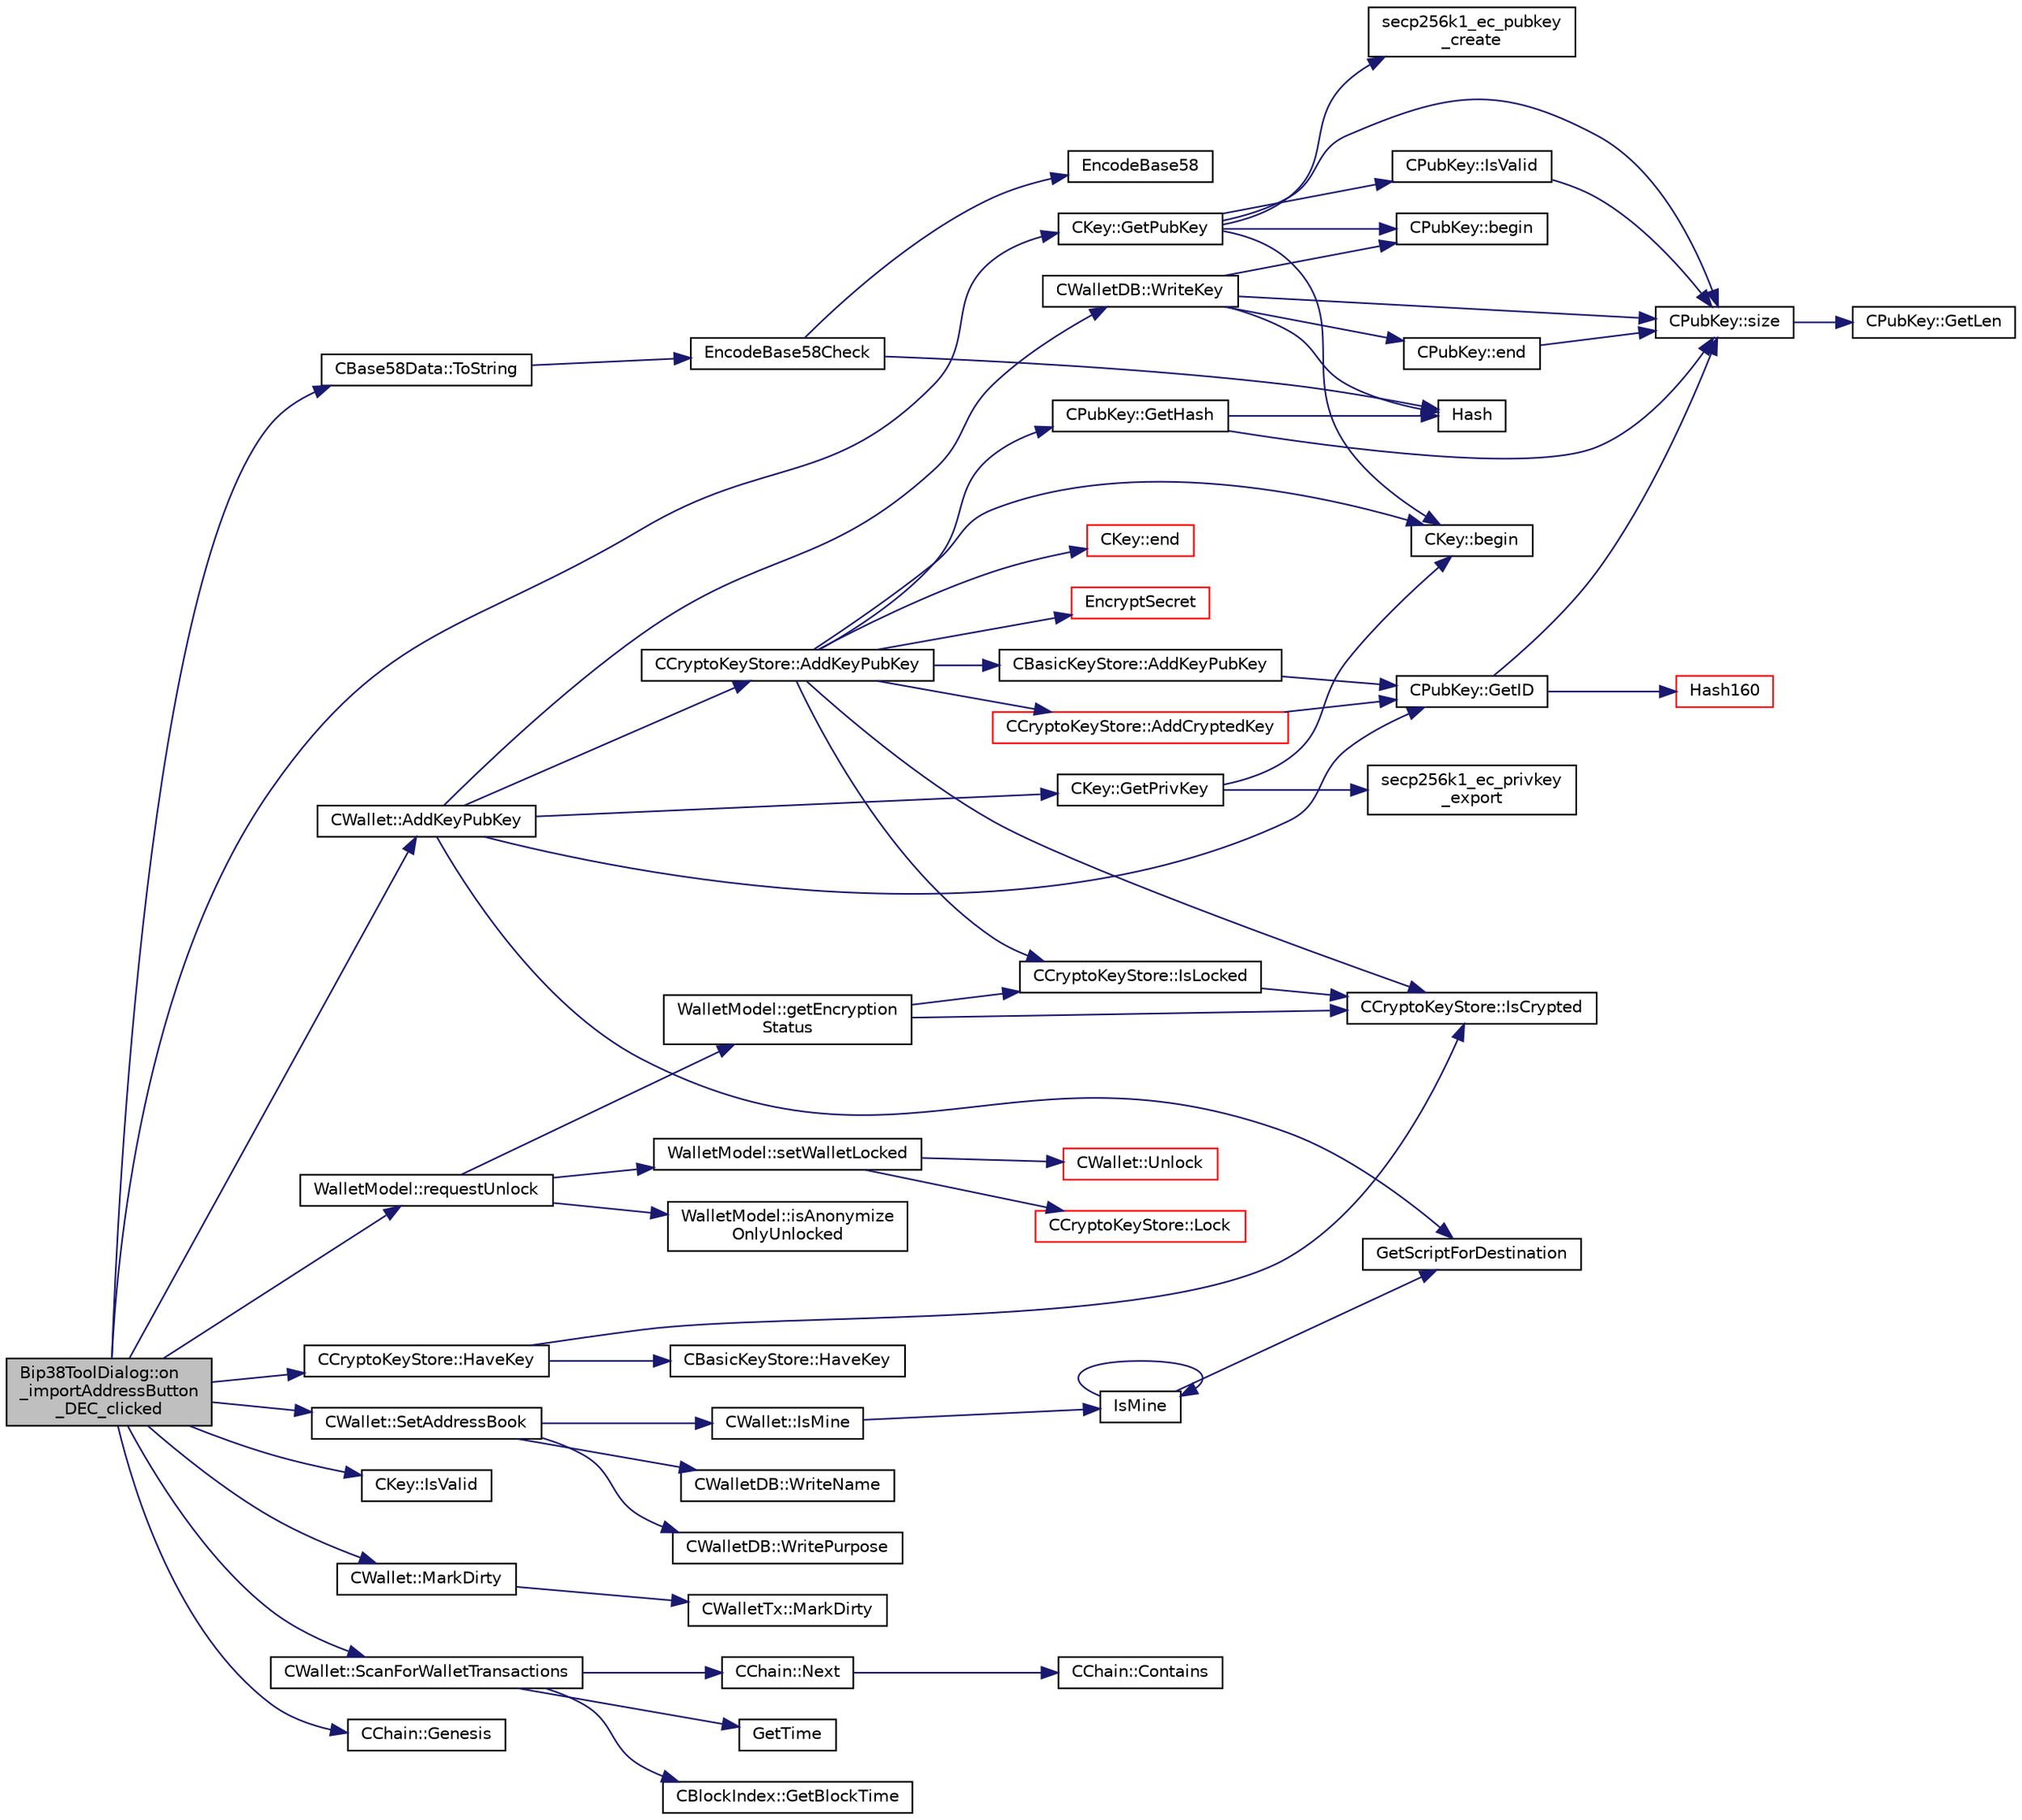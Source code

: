 digraph "Bip38ToolDialog::on_importAddressButton_DEC_clicked"
{
  edge [fontname="Helvetica",fontsize="10",labelfontname="Helvetica",labelfontsize="10"];
  node [fontname="Helvetica",fontsize="10",shape=record];
  rankdir="LR";
  Node118 [label="Bip38ToolDialog::on\l_importAddressButton\l_DEC_clicked",height=0.2,width=0.4,color="black", fillcolor="grey75", style="filled", fontcolor="black"];
  Node118 -> Node119 [color="midnightblue",fontsize="10",style="solid",fontname="Helvetica"];
  Node119 [label="WalletModel::requestUnlock",height=0.2,width=0.4,color="black", fillcolor="white", style="filled",URL="$class_wallet_model.html#a9ad552f7942cd22f7a1cd0803b179f06"];
  Node119 -> Node120 [color="midnightblue",fontsize="10",style="solid",fontname="Helvetica"];
  Node120 [label="WalletModel::getEncryption\lStatus",height=0.2,width=0.4,color="black", fillcolor="white", style="filled",URL="$class_wallet_model.html#aa89632d2019414f2ab85674cd4d01398"];
  Node120 -> Node121 [color="midnightblue",fontsize="10",style="solid",fontname="Helvetica"];
  Node121 [label="CCryptoKeyStore::IsCrypted",height=0.2,width=0.4,color="black", fillcolor="white", style="filled",URL="$class_c_crypto_key_store.html#acc8fed44366c98fb481333ca6e867088"];
  Node120 -> Node122 [color="midnightblue",fontsize="10",style="solid",fontname="Helvetica"];
  Node122 [label="CCryptoKeyStore::IsLocked",height=0.2,width=0.4,color="black", fillcolor="white", style="filled",URL="$class_c_crypto_key_store.html#a52919fa284a3aa10f1b4bd6018b6dbee"];
  Node122 -> Node121 [color="midnightblue",fontsize="10",style="solid",fontname="Helvetica"];
  Node119 -> Node123 [color="midnightblue",fontsize="10",style="solid",fontname="Helvetica"];
  Node123 [label="WalletModel::isAnonymize\lOnlyUnlocked",height=0.2,width=0.4,color="black", fillcolor="white", style="filled",URL="$class_wallet_model.html#ad170da7fccb70726a4527d67c8f26340"];
  Node119 -> Node124 [color="midnightblue",fontsize="10",style="solid",fontname="Helvetica"];
  Node124 [label="WalletModel::setWalletLocked",height=0.2,width=0.4,color="black", fillcolor="white", style="filled",URL="$class_wallet_model.html#a5a8b65bfaecb0813d64c733f4f34f090"];
  Node124 -> Node125 [color="midnightblue",fontsize="10",style="solid",fontname="Helvetica"];
  Node125 [label="CCryptoKeyStore::Lock",height=0.2,width=0.4,color="red", fillcolor="white", style="filled",URL="$class_c_crypto_key_store.html#ab73ebcbfa6e0aaf271d0fff9369a6685"];
  Node124 -> Node127 [color="midnightblue",fontsize="10",style="solid",fontname="Helvetica"];
  Node127 [label="CWallet::Unlock",height=0.2,width=0.4,color="red", fillcolor="white", style="filled",URL="$group__map_wallet.html#ga654ae5a3a7c4c7c7bfd271f108781b40"];
  Node118 -> Node143 [color="midnightblue",fontsize="10",style="solid",fontname="Helvetica"];
  Node143 [label="CKey::GetPubKey",height=0.2,width=0.4,color="black", fillcolor="white", style="filled",URL="$class_c_key.html#aa1085c59603a62db6ec776300f250337",tooltip="Compute the public key from a private key. "];
  Node143 -> Node144 [color="midnightblue",fontsize="10",style="solid",fontname="Helvetica"];
  Node144 [label="secp256k1_ec_pubkey\l_create",height=0.2,width=0.4,color="black", fillcolor="white", style="filled",URL="$secp256k1_8h.html#a22e1ef593e0d06d40b4f233e91447aa3",tooltip="Compute the public key for a secret key. "];
  Node143 -> Node145 [color="midnightblue",fontsize="10",style="solid",fontname="Helvetica"];
  Node145 [label="CPubKey::begin",height=0.2,width=0.4,color="black", fillcolor="white", style="filled",URL="$class_c_pub_key.html#a859ab9909d68092d6d4fc739237ab358"];
  Node143 -> Node146 [color="midnightblue",fontsize="10",style="solid",fontname="Helvetica"];
  Node146 [label="CKey::begin",height=0.2,width=0.4,color="black", fillcolor="white", style="filled",URL="$class_c_key.html#ab8dee0ad9d933304a22284ee40040847"];
  Node143 -> Node137 [color="midnightblue",fontsize="10",style="solid",fontname="Helvetica"];
  Node137 [label="CPubKey::size",height=0.2,width=0.4,color="black", fillcolor="white", style="filled",URL="$class_c_pub_key.html#a6bb28fcf0a5f799c69f5b7269363b309",tooltip="Simple read-only vector-like interface to the pubkey data. "];
  Node137 -> Node138 [color="midnightblue",fontsize="10",style="solid",fontname="Helvetica"];
  Node138 [label="CPubKey::GetLen",height=0.2,width=0.4,color="black", fillcolor="white", style="filled",URL="$class_c_pub_key.html#a7dc71b3f037c84268dc22de97d7b65fb",tooltip="Compute the length of a pubkey with a given first byte. "];
  Node143 -> Node147 [color="midnightblue",fontsize="10",style="solid",fontname="Helvetica"];
  Node147 [label="CPubKey::IsValid",height=0.2,width=0.4,color="black", fillcolor="white", style="filled",URL="$class_c_pub_key.html#a4fa94293cf8577fd039b9a133f6c7f30"];
  Node147 -> Node137 [color="midnightblue",fontsize="10",style="solid",fontname="Helvetica"];
  Node118 -> Node148 [color="midnightblue",fontsize="10",style="solid",fontname="Helvetica"];
  Node148 [label="CKey::IsValid",height=0.2,width=0.4,color="black", fillcolor="white", style="filled",URL="$class_c_key.html#a56e06c48d504a1a65e244e5fc35cdecc",tooltip="Check whether this private key is valid. "];
  Node118 -> Node149 [color="midnightblue",fontsize="10",style="solid",fontname="Helvetica"];
  Node149 [label="CBase58Data::ToString",height=0.2,width=0.4,color="black", fillcolor="white", style="filled",URL="$class_c_base58_data.html#a7dc91af403ca02694b3247b15604e220"];
  Node149 -> Node150 [color="midnightblue",fontsize="10",style="solid",fontname="Helvetica"];
  Node150 [label="EncodeBase58Check",height=0.2,width=0.4,color="black", fillcolor="white", style="filled",URL="$base58_8cpp.html#ace9a5807ee51604f33044339f073ec76",tooltip="Encode a byte vector into a base58-encoded string, including checksum. "];
  Node150 -> Node136 [color="midnightblue",fontsize="10",style="solid",fontname="Helvetica"];
  Node136 [label="Hash",height=0.2,width=0.4,color="black", fillcolor="white", style="filled",URL="$hash_8h.html#a12c5e981d7f5f2850027fd5e932eff61",tooltip="Compute the 256-bit hash of a std::string. "];
  Node150 -> Node151 [color="midnightblue",fontsize="10",style="solid",fontname="Helvetica"];
  Node151 [label="EncodeBase58",height=0.2,width=0.4,color="black", fillcolor="white", style="filled",URL="$base58_8cpp.html#a8d6f0e9d5df175b4966dcede31dc90ad",tooltip="Why base-58 instead of standard base-64 encoding? "];
  Node118 -> Node152 [color="midnightblue",fontsize="10",style="solid",fontname="Helvetica"];
  Node152 [label="CWallet::MarkDirty",height=0.2,width=0.4,color="black", fillcolor="white", style="filled",URL="$group__map_wallet.html#ga26fd9a9f48230daf346500d2afb6115e"];
  Node152 -> Node153 [color="midnightblue",fontsize="10",style="solid",fontname="Helvetica"];
  Node153 [label="CWalletTx::MarkDirty",height=0.2,width=0.4,color="black", fillcolor="white", style="filled",URL="$class_c_wallet_tx.html#ac8a376bcb955e437489504dc596b43cf",tooltip="make sure balances are recalculated "];
  Node118 -> Node154 [color="midnightblue",fontsize="10",style="solid",fontname="Helvetica"];
  Node154 [label="CWallet::SetAddressBook",height=0.2,width=0.4,color="black", fillcolor="white", style="filled",URL="$group___actions.html#ga53e5528d7005608594e73f500bc5bb8f"];
  Node154 -> Node155 [color="midnightblue",fontsize="10",style="solid",fontname="Helvetica"];
  Node155 [label="CWallet::IsMine",height=0.2,width=0.4,color="black", fillcolor="white", style="filled",URL="$group__map_wallet.html#ga4eada57edc1c443564b8cc9b853d955c"];
  Node155 -> Node156 [color="midnightblue",fontsize="10",style="solid",fontname="Helvetica"];
  Node156 [label="IsMine",height=0.2,width=0.4,color="black", fillcolor="white", style="filled",URL="$wallet__ismine_8cpp.html#adc59cf67d903c1ba1ef225561b85bfce"];
  Node156 -> Node157 [color="midnightblue",fontsize="10",style="solid",fontname="Helvetica"];
  Node157 [label="GetScriptForDestination",height=0.2,width=0.4,color="black", fillcolor="white", style="filled",URL="$standard_8cpp.html#ae40f28d3b46c21033f6ee1f1200d0321"];
  Node156 -> Node156 [color="midnightblue",fontsize="10",style="solid",fontname="Helvetica"];
  Node154 -> Node158 [color="midnightblue",fontsize="10",style="solid",fontname="Helvetica"];
  Node158 [label="CWalletDB::WritePurpose",height=0.2,width=0.4,color="black", fillcolor="white", style="filled",URL="$class_c_wallet_d_b.html#a8d4e8d73b977dc62c137bd3543c278bf"];
  Node154 -> Node159 [color="midnightblue",fontsize="10",style="solid",fontname="Helvetica"];
  Node159 [label="CWalletDB::WriteName",height=0.2,width=0.4,color="black", fillcolor="white", style="filled",URL="$class_c_wallet_d_b.html#ad1b3bce77e9dd6ddd8c668a469c38f0a"];
  Node118 -> Node160 [color="midnightblue",fontsize="10",style="solid",fontname="Helvetica"];
  Node160 [label="CCryptoKeyStore::HaveKey",height=0.2,width=0.4,color="black", fillcolor="white", style="filled",URL="$class_c_crypto_key_store.html#a6c115cf1fc4129b43c8846b3d51d8ff5",tooltip="Check whether a key corresponding to a given address is present in the store. "];
  Node160 -> Node121 [color="midnightblue",fontsize="10",style="solid",fontname="Helvetica"];
  Node160 -> Node161 [color="midnightblue",fontsize="10",style="solid",fontname="Helvetica"];
  Node161 [label="CBasicKeyStore::HaveKey",height=0.2,width=0.4,color="black", fillcolor="white", style="filled",URL="$class_c_basic_key_store.html#afc99762e3e58f93e198d85ecfdf5804a",tooltip="Check whether a key corresponding to a given address is present in the store. "];
  Node118 -> Node162 [color="midnightblue",fontsize="10",style="solid",fontname="Helvetica"];
  Node162 [label="CWallet::AddKeyPubKey",height=0.2,width=0.4,color="black", fillcolor="white", style="filled",URL="$group__map_wallet.html#ga3240da36cd717146296969227a3e0bd5",tooltip="Adds a key to the store, and saves it to disk. "];
  Node162 -> Node163 [color="midnightblue",fontsize="10",style="solid",fontname="Helvetica"];
  Node163 [label="CCryptoKeyStore::AddKeyPubKey",height=0.2,width=0.4,color="black", fillcolor="white", style="filled",URL="$class_c_crypto_key_store.html#a340109b8673267676a34664a76ed3274",tooltip="Add a key to the store. "];
  Node163 -> Node121 [color="midnightblue",fontsize="10",style="solid",fontname="Helvetica"];
  Node163 -> Node164 [color="midnightblue",fontsize="10",style="solid",fontname="Helvetica"];
  Node164 [label="CBasicKeyStore::AddKeyPubKey",height=0.2,width=0.4,color="black", fillcolor="white", style="filled",URL="$class_c_basic_key_store.html#acc2e33f319de88e88f86b0dc79bdcb65",tooltip="Add a key to the store. "];
  Node164 -> Node165 [color="midnightblue",fontsize="10",style="solid",fontname="Helvetica"];
  Node165 [label="CPubKey::GetID",height=0.2,width=0.4,color="black", fillcolor="white", style="filled",URL="$class_c_pub_key.html#a2675f7e6f72eff68e7a5227289feb021",tooltip="Get the KeyID of this public key (hash of its serialization) "];
  Node165 -> Node166 [color="midnightblue",fontsize="10",style="solid",fontname="Helvetica"];
  Node166 [label="Hash160",height=0.2,width=0.4,color="red", fillcolor="white", style="filled",URL="$hash_8h.html#a4490f70ddae16e9e48460a0416a48a6b",tooltip="Compute the 160-bit hash an object. "];
  Node165 -> Node137 [color="midnightblue",fontsize="10",style="solid",fontname="Helvetica"];
  Node163 -> Node122 [color="midnightblue",fontsize="10",style="solid",fontname="Helvetica"];
  Node163 -> Node146 [color="midnightblue",fontsize="10",style="solid",fontname="Helvetica"];
  Node163 -> Node172 [color="midnightblue",fontsize="10",style="solid",fontname="Helvetica"];
  Node172 [label="CKey::end",height=0.2,width=0.4,color="red", fillcolor="white", style="filled",URL="$class_c_key.html#a41c700c4a732672e4b7cc60d811dbf41"];
  Node163 -> Node174 [color="midnightblue",fontsize="10",style="solid",fontname="Helvetica"];
  Node174 [label="EncryptSecret",height=0.2,width=0.4,color="red", fillcolor="white", style="filled",URL="$crypter_8cpp.html#a4fa4e3134d2b6e4913b9ce6369820697"];
  Node163 -> Node135 [color="midnightblue",fontsize="10",style="solid",fontname="Helvetica"];
  Node135 [label="CPubKey::GetHash",height=0.2,width=0.4,color="black", fillcolor="white", style="filled",URL="$class_c_pub_key.html#ab1aaa3f6085a3e9bc034d3e1269d870d",tooltip="Get the 256-bit hash of this public key. "];
  Node135 -> Node136 [color="midnightblue",fontsize="10",style="solid",fontname="Helvetica"];
  Node135 -> Node137 [color="midnightblue",fontsize="10",style="solid",fontname="Helvetica"];
  Node163 -> Node176 [color="midnightblue",fontsize="10",style="solid",fontname="Helvetica"];
  Node176 [label="CCryptoKeyStore::AddCryptedKey",height=0.2,width=0.4,color="red", fillcolor="white", style="filled",URL="$class_c_crypto_key_store.html#a9f4d2df95008205b2b9784c5f0e8e12b"];
  Node176 -> Node165 [color="midnightblue",fontsize="10",style="solid",fontname="Helvetica"];
  Node162 -> Node157 [color="midnightblue",fontsize="10",style="solid",fontname="Helvetica"];
  Node162 -> Node165 [color="midnightblue",fontsize="10",style="solid",fontname="Helvetica"];
  Node162 -> Node177 [color="midnightblue",fontsize="10",style="solid",fontname="Helvetica"];
  Node177 [label="CWalletDB::WriteKey",height=0.2,width=0.4,color="black", fillcolor="white", style="filled",URL="$class_c_wallet_d_b.html#a7ebef5e0c7f604aa2159ba96d527e3a2"];
  Node177 -> Node137 [color="midnightblue",fontsize="10",style="solid",fontname="Helvetica"];
  Node177 -> Node145 [color="midnightblue",fontsize="10",style="solid",fontname="Helvetica"];
  Node177 -> Node178 [color="midnightblue",fontsize="10",style="solid",fontname="Helvetica"];
  Node178 [label="CPubKey::end",height=0.2,width=0.4,color="black", fillcolor="white", style="filled",URL="$class_c_pub_key.html#a1d6fb1ec2b45fb229f549215d6a23dbc"];
  Node178 -> Node137 [color="midnightblue",fontsize="10",style="solid",fontname="Helvetica"];
  Node177 -> Node136 [color="midnightblue",fontsize="10",style="solid",fontname="Helvetica"];
  Node162 -> Node179 [color="midnightblue",fontsize="10",style="solid",fontname="Helvetica"];
  Node179 [label="CKey::GetPrivKey",height=0.2,width=0.4,color="black", fillcolor="white", style="filled",URL="$class_c_key.html#a91b6ecf71cc16e0b05ce79ec9276e729",tooltip="Convert the private key to a CPrivKey (serialized OpenSSL private key data). "];
  Node179 -> Node180 [color="midnightblue",fontsize="10",style="solid",fontname="Helvetica"];
  Node180 [label="secp256k1_ec_privkey\l_export",height=0.2,width=0.4,color="black", fillcolor="white", style="filled",URL="$secp256k1_8h.html#a4385f1f6c1ebecc3951ccf2776c72358",tooltip="Export a private key in DER format. "];
  Node179 -> Node146 [color="midnightblue",fontsize="10",style="solid",fontname="Helvetica"];
  Node118 -> Node181 [color="midnightblue",fontsize="10",style="solid",fontname="Helvetica"];
  Node181 [label="CWallet::ScanForWalletTransactions",height=0.2,width=0.4,color="black", fillcolor="white", style="filled",URL="$group__map_wallet.html#ga979a17e80e4897ed1f4ae9a4be7c493c",tooltip="Scan the block chain (starting in pindexStart) for transactions from or to us. "];
  Node181 -> Node182 [color="midnightblue",fontsize="10",style="solid",fontname="Helvetica"];
  Node182 [label="GetTime",height=0.2,width=0.4,color="black", fillcolor="white", style="filled",URL="$utiltime_8cpp.html#a46fac5fba8ba905b5f9acb364f5d8c6f",tooltip="For unit testing. "];
  Node181 -> Node183 [color="midnightblue",fontsize="10",style="solid",fontname="Helvetica"];
  Node183 [label="CBlockIndex::GetBlockTime",height=0.2,width=0.4,color="black", fillcolor="white", style="filled",URL="$class_c_block_index.html#a9fe0d4463c07c466f66252e8eec25f5c"];
  Node181 -> Node184 [color="midnightblue",fontsize="10",style="solid",fontname="Helvetica"];
  Node184 [label="CChain::Next",height=0.2,width=0.4,color="black", fillcolor="white", style="filled",URL="$class_c_chain.html#a3077e83c87e8a974765fa76a57fd040b",tooltip="Find the successor of a block in this chain, or NULL if the given index is not found or is the tip..."];
  Node184 -> Node185 [color="midnightblue",fontsize="10",style="solid",fontname="Helvetica"];
  Node185 [label="CChain::Contains",height=0.2,width=0.4,color="black", fillcolor="white", style="filled",URL="$class_c_chain.html#af1786dc229c215dea7f727c11df2c8dc",tooltip="Efficiently check whether a block is present in this chain. "];
  Node118 -> Node186 [color="midnightblue",fontsize="10",style="solid",fontname="Helvetica"];
  Node186 [label="CChain::Genesis",height=0.2,width=0.4,color="black", fillcolor="white", style="filled",URL="$class_c_chain.html#a0af94042e68f7dbc86260d3a54f08a3f",tooltip="Returns the index entry for the genesis block of this chain, or NULL if none. "];
}
